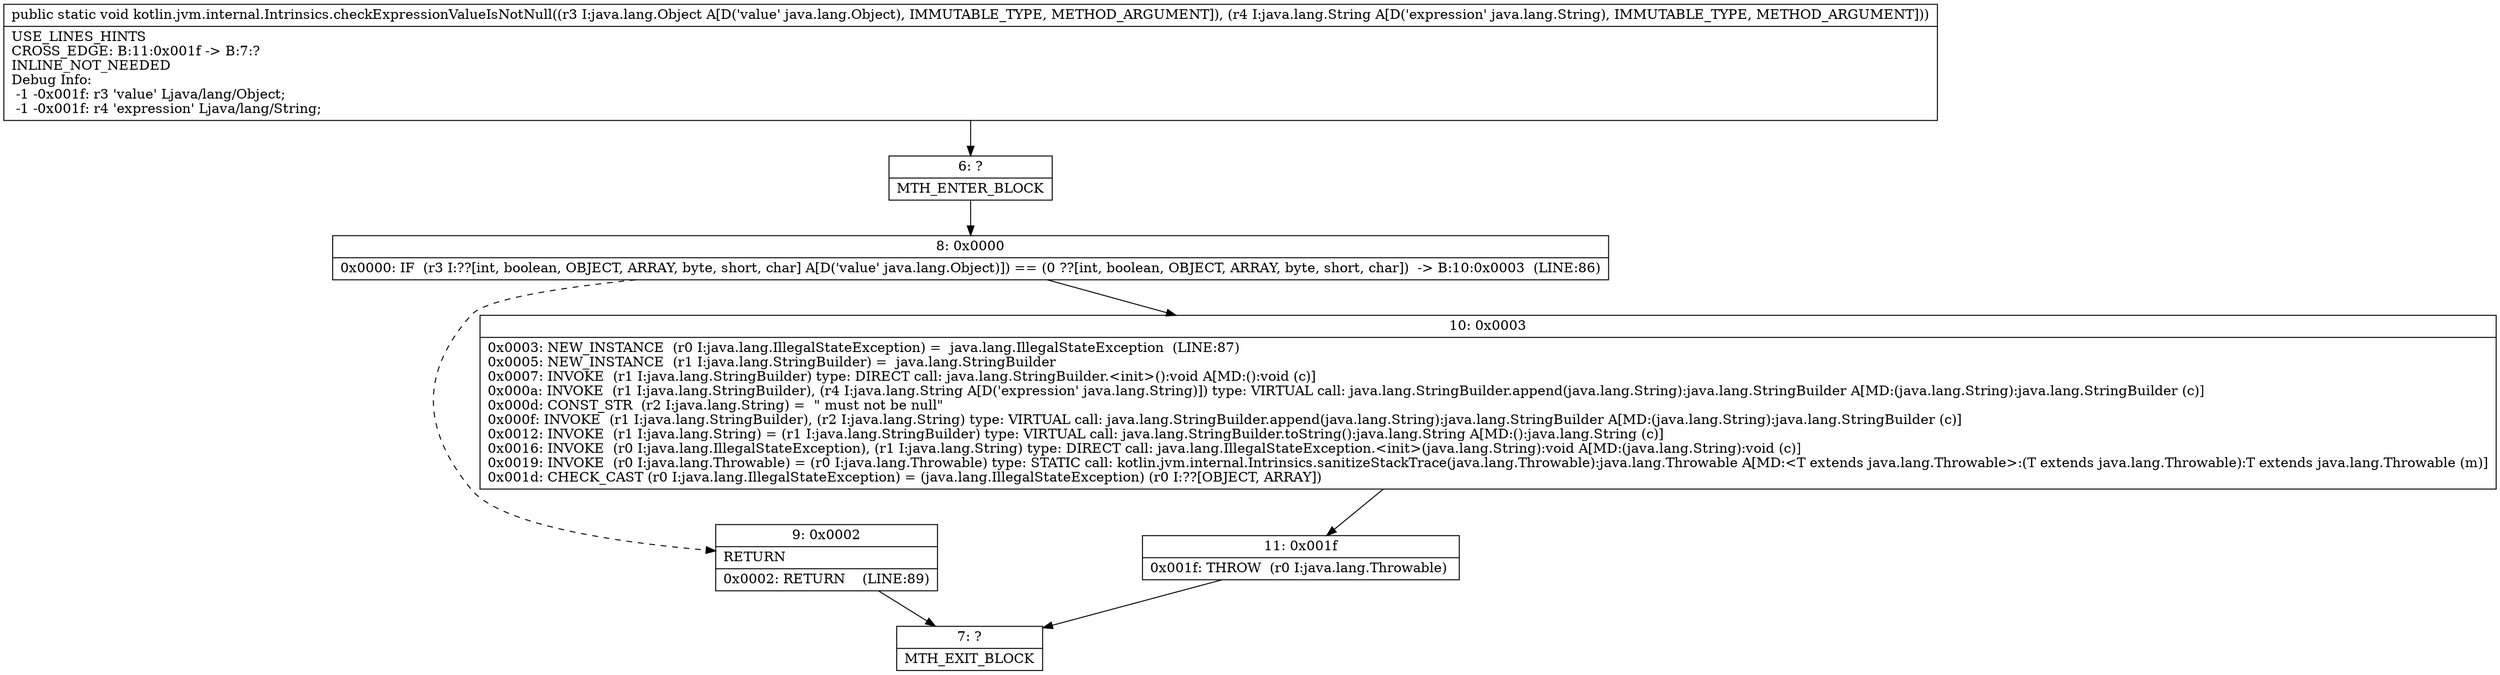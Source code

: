 digraph "CFG forkotlin.jvm.internal.Intrinsics.checkExpressionValueIsNotNull(Ljava\/lang\/Object;Ljava\/lang\/String;)V" {
Node_6 [shape=record,label="{6\:\ ?|MTH_ENTER_BLOCK\l}"];
Node_8 [shape=record,label="{8\:\ 0x0000|0x0000: IF  (r3 I:??[int, boolean, OBJECT, ARRAY, byte, short, char] A[D('value' java.lang.Object)]) == (0 ??[int, boolean, OBJECT, ARRAY, byte, short, char])  \-\> B:10:0x0003  (LINE:86)\l}"];
Node_9 [shape=record,label="{9\:\ 0x0002|RETURN\l|0x0002: RETURN    (LINE:89)\l}"];
Node_7 [shape=record,label="{7\:\ ?|MTH_EXIT_BLOCK\l}"];
Node_10 [shape=record,label="{10\:\ 0x0003|0x0003: NEW_INSTANCE  (r0 I:java.lang.IllegalStateException) =  java.lang.IllegalStateException  (LINE:87)\l0x0005: NEW_INSTANCE  (r1 I:java.lang.StringBuilder) =  java.lang.StringBuilder \l0x0007: INVOKE  (r1 I:java.lang.StringBuilder) type: DIRECT call: java.lang.StringBuilder.\<init\>():void A[MD:():void (c)]\l0x000a: INVOKE  (r1 I:java.lang.StringBuilder), (r4 I:java.lang.String A[D('expression' java.lang.String)]) type: VIRTUAL call: java.lang.StringBuilder.append(java.lang.String):java.lang.StringBuilder A[MD:(java.lang.String):java.lang.StringBuilder (c)]\l0x000d: CONST_STR  (r2 I:java.lang.String) =  \" must not be null\" \l0x000f: INVOKE  (r1 I:java.lang.StringBuilder), (r2 I:java.lang.String) type: VIRTUAL call: java.lang.StringBuilder.append(java.lang.String):java.lang.StringBuilder A[MD:(java.lang.String):java.lang.StringBuilder (c)]\l0x0012: INVOKE  (r1 I:java.lang.String) = (r1 I:java.lang.StringBuilder) type: VIRTUAL call: java.lang.StringBuilder.toString():java.lang.String A[MD:():java.lang.String (c)]\l0x0016: INVOKE  (r0 I:java.lang.IllegalStateException), (r1 I:java.lang.String) type: DIRECT call: java.lang.IllegalStateException.\<init\>(java.lang.String):void A[MD:(java.lang.String):void (c)]\l0x0019: INVOKE  (r0 I:java.lang.Throwable) = (r0 I:java.lang.Throwable) type: STATIC call: kotlin.jvm.internal.Intrinsics.sanitizeStackTrace(java.lang.Throwable):java.lang.Throwable A[MD:\<T extends java.lang.Throwable\>:(T extends java.lang.Throwable):T extends java.lang.Throwable (m)]\l0x001d: CHECK_CAST (r0 I:java.lang.IllegalStateException) = (java.lang.IllegalStateException) (r0 I:??[OBJECT, ARRAY]) \l}"];
Node_11 [shape=record,label="{11\:\ 0x001f|0x001f: THROW  (r0 I:java.lang.Throwable) \l}"];
MethodNode[shape=record,label="{public static void kotlin.jvm.internal.Intrinsics.checkExpressionValueIsNotNull((r3 I:java.lang.Object A[D('value' java.lang.Object), IMMUTABLE_TYPE, METHOD_ARGUMENT]), (r4 I:java.lang.String A[D('expression' java.lang.String), IMMUTABLE_TYPE, METHOD_ARGUMENT]))  | USE_LINES_HINTS\lCROSS_EDGE: B:11:0x001f \-\> B:7:?\lINLINE_NOT_NEEDED\lDebug Info:\l  \-1 \-0x001f: r3 'value' Ljava\/lang\/Object;\l  \-1 \-0x001f: r4 'expression' Ljava\/lang\/String;\l}"];
MethodNode -> Node_6;Node_6 -> Node_8;
Node_8 -> Node_9[style=dashed];
Node_8 -> Node_10;
Node_9 -> Node_7;
Node_10 -> Node_11;
Node_11 -> Node_7;
}

